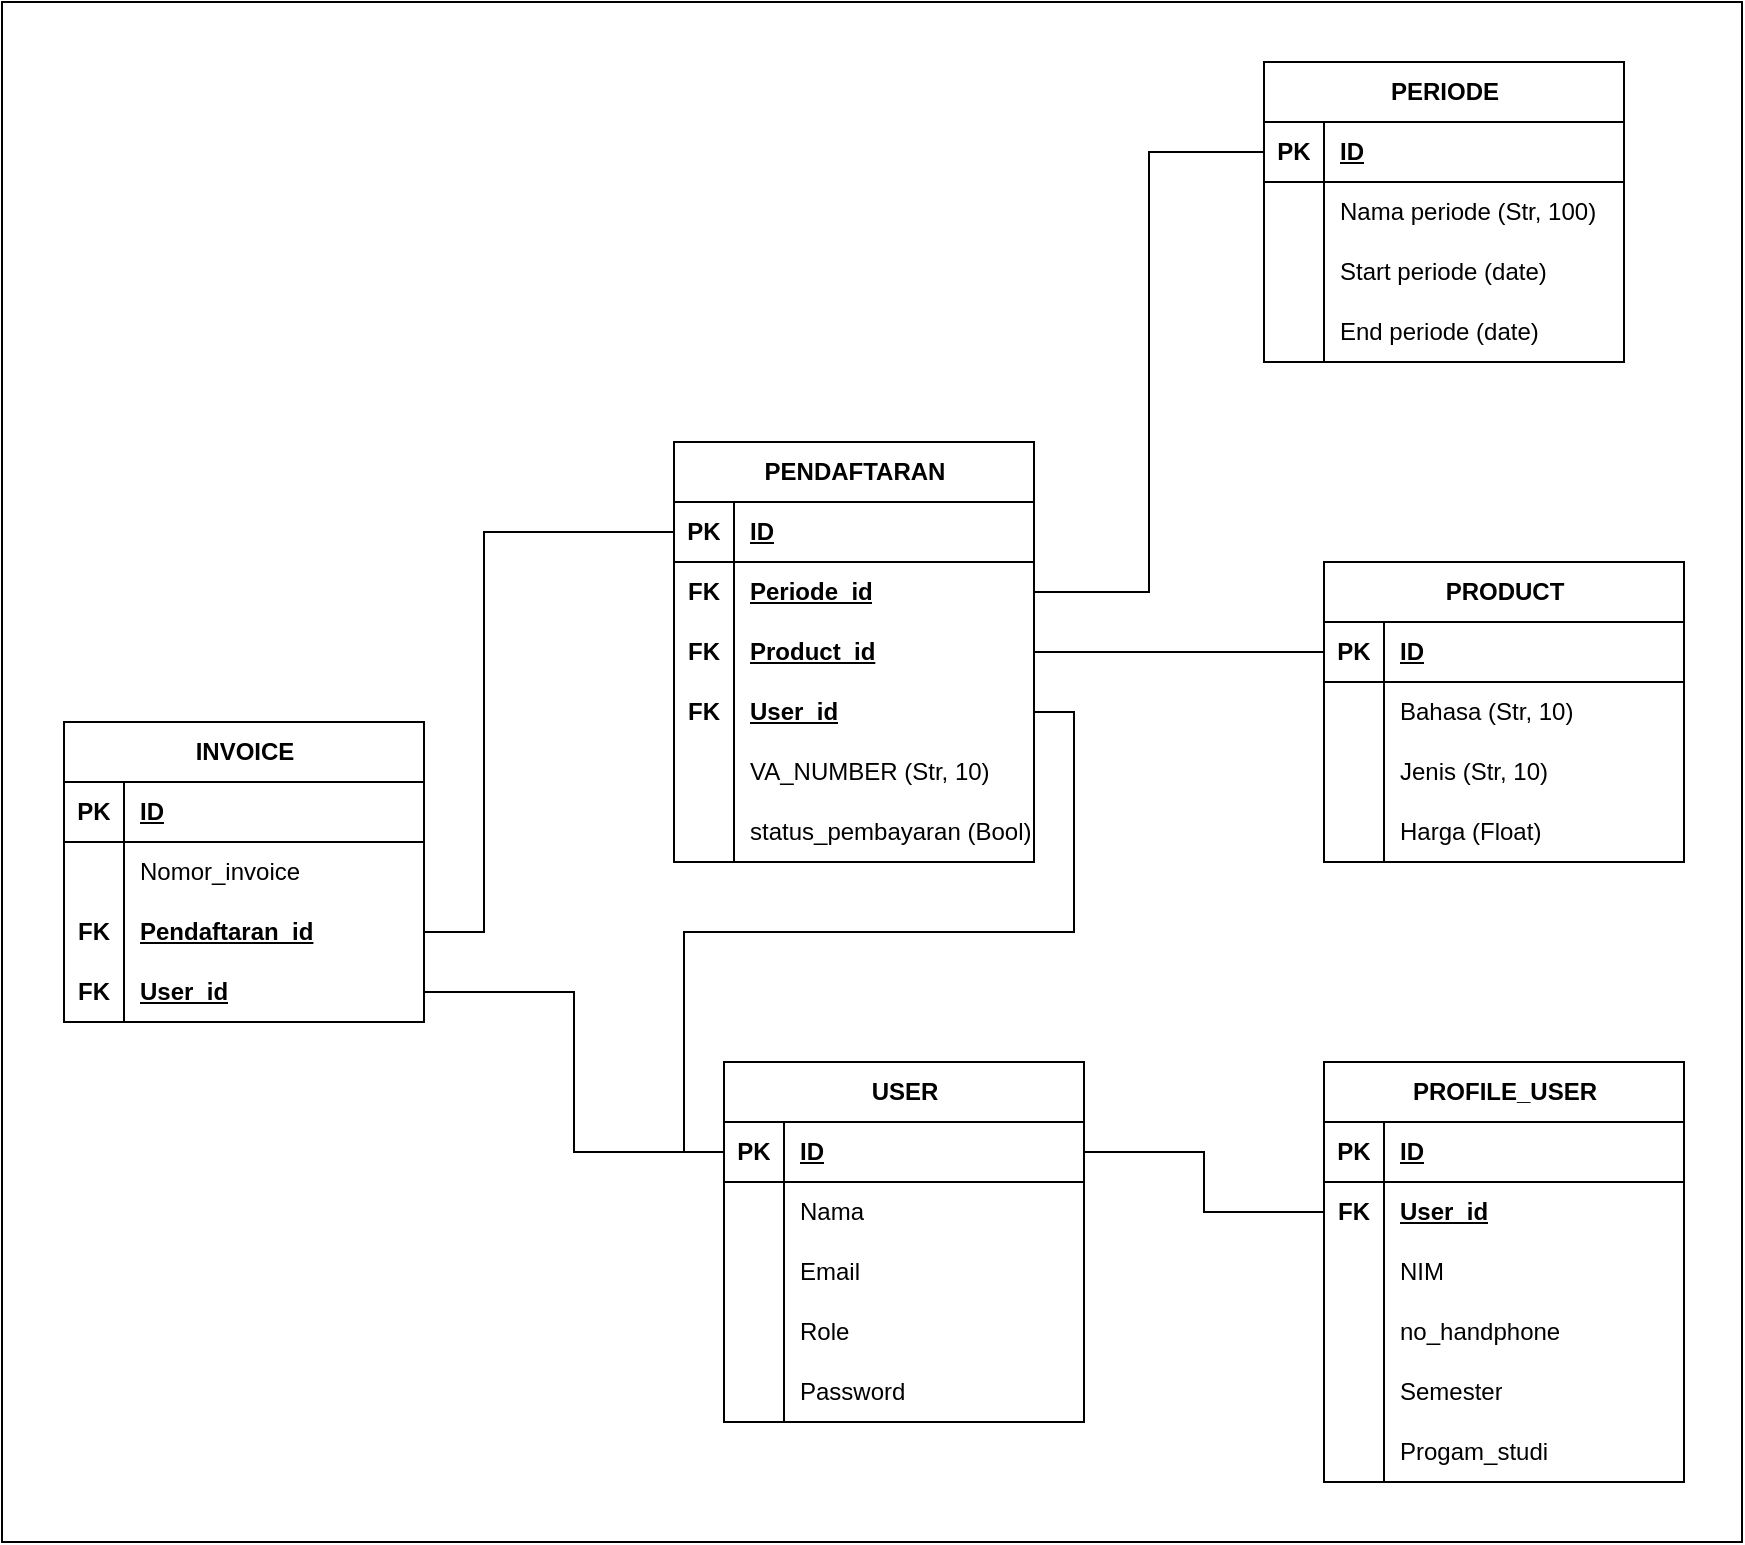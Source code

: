 <mxfile version="21.1.5" type="device">
  <diagram name="Page-1" id="rP-vtgMovhmSjXOKPo4H">
    <mxGraphModel dx="2107" dy="1760" grid="1" gridSize="10" guides="1" tooltips="1" connect="1" arrows="1" fold="1" page="1" pageScale="1" pageWidth="850" pageHeight="1100" math="0" shadow="0">
      <root>
        <mxCell id="0" />
        <mxCell id="1" parent="0" />
        <mxCell id="KjUmgRnLt83pCvjHHSdY-62" value="" style="rounded=0;whiteSpace=wrap;html=1;" vertex="1" parent="1">
          <mxGeometry x="-10" y="-10" width="870" height="770" as="geometry" />
        </mxCell>
        <mxCell id="bn5jRFNc3sSzFKXZeGzB-5" value="PENDAFTARAN" style="shape=table;startSize=30;container=1;collapsible=1;childLayout=tableLayout;fixedRows=1;rowLines=0;fontStyle=1;align=center;resizeLast=1;html=1;" parent="1" vertex="1">
          <mxGeometry x="326" y="210" width="180" height="210" as="geometry" />
        </mxCell>
        <mxCell id="bn5jRFNc3sSzFKXZeGzB-6" value="" style="shape=tableRow;horizontal=0;startSize=0;swimlaneHead=0;swimlaneBody=0;fillColor=none;collapsible=0;dropTarget=0;points=[[0,0.5],[1,0.5]];portConstraint=eastwest;top=0;left=0;right=0;bottom=1;" parent="bn5jRFNc3sSzFKXZeGzB-5" vertex="1">
          <mxGeometry y="30" width="180" height="30" as="geometry" />
        </mxCell>
        <mxCell id="bn5jRFNc3sSzFKXZeGzB-7" value="PK" style="shape=partialRectangle;connectable=0;fillColor=none;top=0;left=0;bottom=0;right=0;fontStyle=1;overflow=hidden;whiteSpace=wrap;html=1;" parent="bn5jRFNc3sSzFKXZeGzB-6" vertex="1">
          <mxGeometry width="30" height="30" as="geometry">
            <mxRectangle width="30" height="30" as="alternateBounds" />
          </mxGeometry>
        </mxCell>
        <mxCell id="bn5jRFNc3sSzFKXZeGzB-8" value="ID" style="shape=partialRectangle;connectable=0;fillColor=none;top=0;left=0;bottom=0;right=0;align=left;spacingLeft=6;fontStyle=5;overflow=hidden;whiteSpace=wrap;html=1;" parent="bn5jRFNc3sSzFKXZeGzB-6" vertex="1">
          <mxGeometry x="30" width="150" height="30" as="geometry">
            <mxRectangle width="150" height="30" as="alternateBounds" />
          </mxGeometry>
        </mxCell>
        <mxCell id="bn5jRFNc3sSzFKXZeGzB-18" value="" style="shape=tableRow;horizontal=0;startSize=0;swimlaneHead=0;swimlaneBody=0;fillColor=none;collapsible=0;dropTarget=0;points=[[0,0.5],[1,0.5]];portConstraint=eastwest;top=0;left=0;right=0;bottom=0;" parent="bn5jRFNc3sSzFKXZeGzB-5" vertex="1">
          <mxGeometry y="60" width="180" height="30" as="geometry" />
        </mxCell>
        <mxCell id="bn5jRFNc3sSzFKXZeGzB-19" value="&lt;b&gt;FK&lt;/b&gt;" style="shape=partialRectangle;connectable=0;fillColor=none;top=0;left=0;bottom=0;right=0;editable=1;overflow=hidden;whiteSpace=wrap;html=1;" parent="bn5jRFNc3sSzFKXZeGzB-18" vertex="1">
          <mxGeometry width="30" height="30" as="geometry">
            <mxRectangle width="30" height="30" as="alternateBounds" />
          </mxGeometry>
        </mxCell>
        <mxCell id="bn5jRFNc3sSzFKXZeGzB-20" value="&lt;b&gt;&lt;u&gt;Periode_id&lt;/u&gt;&lt;/b&gt;" style="shape=partialRectangle;connectable=0;fillColor=none;top=0;left=0;bottom=0;right=0;align=left;spacingLeft=6;overflow=hidden;whiteSpace=wrap;html=1;" parent="bn5jRFNc3sSzFKXZeGzB-18" vertex="1">
          <mxGeometry x="30" width="150" height="30" as="geometry">
            <mxRectangle width="150" height="30" as="alternateBounds" />
          </mxGeometry>
        </mxCell>
        <mxCell id="bn5jRFNc3sSzFKXZeGzB-9" value="" style="shape=tableRow;horizontal=0;startSize=0;swimlaneHead=0;swimlaneBody=0;fillColor=none;collapsible=0;dropTarget=0;points=[[0,0.5],[1,0.5]];portConstraint=eastwest;top=0;left=0;right=0;bottom=0;" parent="bn5jRFNc3sSzFKXZeGzB-5" vertex="1">
          <mxGeometry y="90" width="180" height="30" as="geometry" />
        </mxCell>
        <mxCell id="bn5jRFNc3sSzFKXZeGzB-10" value="&lt;b&gt;FK&lt;/b&gt;" style="shape=partialRectangle;connectable=0;fillColor=none;top=0;left=0;bottom=0;right=0;editable=1;overflow=hidden;whiteSpace=wrap;html=1;" parent="bn5jRFNc3sSzFKXZeGzB-9" vertex="1">
          <mxGeometry width="30" height="30" as="geometry">
            <mxRectangle width="30" height="30" as="alternateBounds" />
          </mxGeometry>
        </mxCell>
        <mxCell id="bn5jRFNc3sSzFKXZeGzB-11" value="&lt;b&gt;&lt;u&gt;Product_id&lt;/u&gt;&lt;/b&gt;" style="shape=partialRectangle;connectable=0;fillColor=none;top=0;left=0;bottom=0;right=0;align=left;spacingLeft=6;overflow=hidden;whiteSpace=wrap;html=1;" parent="bn5jRFNc3sSzFKXZeGzB-9" vertex="1">
          <mxGeometry x="30" width="150" height="30" as="geometry">
            <mxRectangle width="150" height="30" as="alternateBounds" />
          </mxGeometry>
        </mxCell>
        <mxCell id="bn5jRFNc3sSzFKXZeGzB-12" value="" style="shape=tableRow;horizontal=0;startSize=0;swimlaneHead=0;swimlaneBody=0;fillColor=none;collapsible=0;dropTarget=0;points=[[0,0.5],[1,0.5]];portConstraint=eastwest;top=0;left=0;right=0;bottom=0;" parent="bn5jRFNc3sSzFKXZeGzB-5" vertex="1">
          <mxGeometry y="120" width="180" height="30" as="geometry" />
        </mxCell>
        <mxCell id="bn5jRFNc3sSzFKXZeGzB-13" value="&lt;b&gt;FK&lt;/b&gt;" style="shape=partialRectangle;connectable=0;fillColor=none;top=0;left=0;bottom=0;right=0;editable=1;overflow=hidden;whiteSpace=wrap;html=1;" parent="bn5jRFNc3sSzFKXZeGzB-12" vertex="1">
          <mxGeometry width="30" height="30" as="geometry">
            <mxRectangle width="30" height="30" as="alternateBounds" />
          </mxGeometry>
        </mxCell>
        <mxCell id="bn5jRFNc3sSzFKXZeGzB-14" value="&lt;u&gt;&lt;b&gt;User_id&lt;/b&gt;&lt;/u&gt;" style="shape=partialRectangle;connectable=0;fillColor=none;top=0;left=0;bottom=0;right=0;align=left;spacingLeft=6;overflow=hidden;whiteSpace=wrap;html=1;" parent="bn5jRFNc3sSzFKXZeGzB-12" vertex="1">
          <mxGeometry x="30" width="150" height="30" as="geometry">
            <mxRectangle width="150" height="30" as="alternateBounds" />
          </mxGeometry>
        </mxCell>
        <mxCell id="bn5jRFNc3sSzFKXZeGzB-15" value="" style="shape=tableRow;horizontal=0;startSize=0;swimlaneHead=0;swimlaneBody=0;fillColor=none;collapsible=0;dropTarget=0;points=[[0,0.5],[1,0.5]];portConstraint=eastwest;top=0;left=0;right=0;bottom=0;" parent="bn5jRFNc3sSzFKXZeGzB-5" vertex="1">
          <mxGeometry y="150" width="180" height="30" as="geometry" />
        </mxCell>
        <mxCell id="bn5jRFNc3sSzFKXZeGzB-16" value="" style="shape=partialRectangle;connectable=0;fillColor=none;top=0;left=0;bottom=0;right=0;editable=1;overflow=hidden;whiteSpace=wrap;html=1;" parent="bn5jRFNc3sSzFKXZeGzB-15" vertex="1">
          <mxGeometry width="30" height="30" as="geometry">
            <mxRectangle width="30" height="30" as="alternateBounds" />
          </mxGeometry>
        </mxCell>
        <mxCell id="bn5jRFNc3sSzFKXZeGzB-17" value="VA_NUMBER (Str, 10)" style="shape=partialRectangle;connectable=0;fillColor=none;top=0;left=0;bottom=0;right=0;align=left;spacingLeft=6;overflow=hidden;whiteSpace=wrap;html=1;" parent="bn5jRFNc3sSzFKXZeGzB-15" vertex="1">
          <mxGeometry x="30" width="150" height="30" as="geometry">
            <mxRectangle width="150" height="30" as="alternateBounds" />
          </mxGeometry>
        </mxCell>
        <mxCell id="bn5jRFNc3sSzFKXZeGzB-21" value="" style="shape=tableRow;horizontal=0;startSize=0;swimlaneHead=0;swimlaneBody=0;fillColor=none;collapsible=0;dropTarget=0;points=[[0,0.5],[1,0.5]];portConstraint=eastwest;top=0;left=0;right=0;bottom=0;" parent="bn5jRFNc3sSzFKXZeGzB-5" vertex="1">
          <mxGeometry y="180" width="180" height="30" as="geometry" />
        </mxCell>
        <mxCell id="bn5jRFNc3sSzFKXZeGzB-22" value="" style="shape=partialRectangle;connectable=0;fillColor=none;top=0;left=0;bottom=0;right=0;editable=1;overflow=hidden;whiteSpace=wrap;html=1;" parent="bn5jRFNc3sSzFKXZeGzB-21" vertex="1">
          <mxGeometry width="30" height="30" as="geometry">
            <mxRectangle width="30" height="30" as="alternateBounds" />
          </mxGeometry>
        </mxCell>
        <mxCell id="bn5jRFNc3sSzFKXZeGzB-23" value="status_pembayaran (Bool)" style="shape=partialRectangle;connectable=0;fillColor=none;top=0;left=0;bottom=0;right=0;align=left;spacingLeft=6;overflow=hidden;whiteSpace=wrap;html=1;" parent="bn5jRFNc3sSzFKXZeGzB-21" vertex="1">
          <mxGeometry x="30" width="150" height="30" as="geometry">
            <mxRectangle width="150" height="30" as="alternateBounds" />
          </mxGeometry>
        </mxCell>
        <mxCell id="bn5jRFNc3sSzFKXZeGzB-24" value="PRODUCT" style="shape=table;startSize=30;container=1;collapsible=1;childLayout=tableLayout;fixedRows=1;rowLines=0;fontStyle=1;align=center;resizeLast=1;html=1;" parent="1" vertex="1">
          <mxGeometry x="651" y="270" width="180" height="150" as="geometry" />
        </mxCell>
        <mxCell id="bn5jRFNc3sSzFKXZeGzB-25" value="" style="shape=tableRow;horizontal=0;startSize=0;swimlaneHead=0;swimlaneBody=0;fillColor=none;collapsible=0;dropTarget=0;points=[[0,0.5],[1,0.5]];portConstraint=eastwest;top=0;left=0;right=0;bottom=1;" parent="bn5jRFNc3sSzFKXZeGzB-24" vertex="1">
          <mxGeometry y="30" width="180" height="30" as="geometry" />
        </mxCell>
        <mxCell id="bn5jRFNc3sSzFKXZeGzB-26" value="PK" style="shape=partialRectangle;connectable=0;fillColor=none;top=0;left=0;bottom=0;right=0;fontStyle=1;overflow=hidden;whiteSpace=wrap;html=1;" parent="bn5jRFNc3sSzFKXZeGzB-25" vertex="1">
          <mxGeometry width="30" height="30" as="geometry">
            <mxRectangle width="30" height="30" as="alternateBounds" />
          </mxGeometry>
        </mxCell>
        <mxCell id="bn5jRFNc3sSzFKXZeGzB-27" value="ID" style="shape=partialRectangle;connectable=0;fillColor=none;top=0;left=0;bottom=0;right=0;align=left;spacingLeft=6;fontStyle=5;overflow=hidden;whiteSpace=wrap;html=1;" parent="bn5jRFNc3sSzFKXZeGzB-25" vertex="1">
          <mxGeometry x="30" width="150" height="30" as="geometry">
            <mxRectangle width="150" height="30" as="alternateBounds" />
          </mxGeometry>
        </mxCell>
        <mxCell id="bn5jRFNc3sSzFKXZeGzB-28" value="" style="shape=tableRow;horizontal=0;startSize=0;swimlaneHead=0;swimlaneBody=0;fillColor=none;collapsible=0;dropTarget=0;points=[[0,0.5],[1,0.5]];portConstraint=eastwest;top=0;left=0;right=0;bottom=0;" parent="bn5jRFNc3sSzFKXZeGzB-24" vertex="1">
          <mxGeometry y="60" width="180" height="30" as="geometry" />
        </mxCell>
        <mxCell id="bn5jRFNc3sSzFKXZeGzB-29" value="" style="shape=partialRectangle;connectable=0;fillColor=none;top=0;left=0;bottom=0;right=0;editable=1;overflow=hidden;whiteSpace=wrap;html=1;" parent="bn5jRFNc3sSzFKXZeGzB-28" vertex="1">
          <mxGeometry width="30" height="30" as="geometry">
            <mxRectangle width="30" height="30" as="alternateBounds" />
          </mxGeometry>
        </mxCell>
        <mxCell id="bn5jRFNc3sSzFKXZeGzB-30" value="Bahasa (Str, 10)" style="shape=partialRectangle;connectable=0;fillColor=none;top=0;left=0;bottom=0;right=0;align=left;spacingLeft=6;overflow=hidden;whiteSpace=wrap;html=1;" parent="bn5jRFNc3sSzFKXZeGzB-28" vertex="1">
          <mxGeometry x="30" width="150" height="30" as="geometry">
            <mxRectangle width="150" height="30" as="alternateBounds" />
          </mxGeometry>
        </mxCell>
        <mxCell id="bn5jRFNc3sSzFKXZeGzB-31" value="" style="shape=tableRow;horizontal=0;startSize=0;swimlaneHead=0;swimlaneBody=0;fillColor=none;collapsible=0;dropTarget=0;points=[[0,0.5],[1,0.5]];portConstraint=eastwest;top=0;left=0;right=0;bottom=0;" parent="bn5jRFNc3sSzFKXZeGzB-24" vertex="1">
          <mxGeometry y="90" width="180" height="30" as="geometry" />
        </mxCell>
        <mxCell id="bn5jRFNc3sSzFKXZeGzB-32" value="" style="shape=partialRectangle;connectable=0;fillColor=none;top=0;left=0;bottom=0;right=0;editable=1;overflow=hidden;whiteSpace=wrap;html=1;" parent="bn5jRFNc3sSzFKXZeGzB-31" vertex="1">
          <mxGeometry width="30" height="30" as="geometry">
            <mxRectangle width="30" height="30" as="alternateBounds" />
          </mxGeometry>
        </mxCell>
        <mxCell id="bn5jRFNc3sSzFKXZeGzB-33" value="Jenis (Str, 10)" style="shape=partialRectangle;connectable=0;fillColor=none;top=0;left=0;bottom=0;right=0;align=left;spacingLeft=6;overflow=hidden;whiteSpace=wrap;html=1;" parent="bn5jRFNc3sSzFKXZeGzB-31" vertex="1">
          <mxGeometry x="30" width="150" height="30" as="geometry">
            <mxRectangle width="150" height="30" as="alternateBounds" />
          </mxGeometry>
        </mxCell>
        <mxCell id="bn5jRFNc3sSzFKXZeGzB-34" value="" style="shape=tableRow;horizontal=0;startSize=0;swimlaneHead=0;swimlaneBody=0;fillColor=none;collapsible=0;dropTarget=0;points=[[0,0.5],[1,0.5]];portConstraint=eastwest;top=0;left=0;right=0;bottom=0;" parent="bn5jRFNc3sSzFKXZeGzB-24" vertex="1">
          <mxGeometry y="120" width="180" height="30" as="geometry" />
        </mxCell>
        <mxCell id="bn5jRFNc3sSzFKXZeGzB-35" value="" style="shape=partialRectangle;connectable=0;fillColor=none;top=0;left=0;bottom=0;right=0;editable=1;overflow=hidden;whiteSpace=wrap;html=1;" parent="bn5jRFNc3sSzFKXZeGzB-34" vertex="1">
          <mxGeometry width="30" height="30" as="geometry">
            <mxRectangle width="30" height="30" as="alternateBounds" />
          </mxGeometry>
        </mxCell>
        <mxCell id="bn5jRFNc3sSzFKXZeGzB-36" value="Harga (Float)" style="shape=partialRectangle;connectable=0;fillColor=none;top=0;left=0;bottom=0;right=0;align=left;spacingLeft=6;overflow=hidden;whiteSpace=wrap;html=1;" parent="bn5jRFNc3sSzFKXZeGzB-34" vertex="1">
          <mxGeometry x="30" width="150" height="30" as="geometry">
            <mxRectangle width="150" height="30" as="alternateBounds" />
          </mxGeometry>
        </mxCell>
        <mxCell id="bn5jRFNc3sSzFKXZeGzB-43" value="PERIODE" style="shape=table;startSize=30;container=1;collapsible=1;childLayout=tableLayout;fixedRows=1;rowLines=0;fontStyle=1;align=center;resizeLast=1;html=1;" parent="1" vertex="1">
          <mxGeometry x="621" y="20" width="180" height="150" as="geometry" />
        </mxCell>
        <mxCell id="bn5jRFNc3sSzFKXZeGzB-44" value="" style="shape=tableRow;horizontal=0;startSize=0;swimlaneHead=0;swimlaneBody=0;fillColor=none;collapsible=0;dropTarget=0;points=[[0,0.5],[1,0.5]];portConstraint=eastwest;top=0;left=0;right=0;bottom=1;" parent="bn5jRFNc3sSzFKXZeGzB-43" vertex="1">
          <mxGeometry y="30" width="180" height="30" as="geometry" />
        </mxCell>
        <mxCell id="bn5jRFNc3sSzFKXZeGzB-45" value="PK" style="shape=partialRectangle;connectable=0;fillColor=none;top=0;left=0;bottom=0;right=0;fontStyle=1;overflow=hidden;whiteSpace=wrap;html=1;" parent="bn5jRFNc3sSzFKXZeGzB-44" vertex="1">
          <mxGeometry width="30" height="30" as="geometry">
            <mxRectangle width="30" height="30" as="alternateBounds" />
          </mxGeometry>
        </mxCell>
        <mxCell id="bn5jRFNc3sSzFKXZeGzB-46" value="ID" style="shape=partialRectangle;connectable=0;fillColor=none;top=0;left=0;bottom=0;right=0;align=left;spacingLeft=6;fontStyle=5;overflow=hidden;whiteSpace=wrap;html=1;" parent="bn5jRFNc3sSzFKXZeGzB-44" vertex="1">
          <mxGeometry x="30" width="150" height="30" as="geometry">
            <mxRectangle width="150" height="30" as="alternateBounds" />
          </mxGeometry>
        </mxCell>
        <mxCell id="bn5jRFNc3sSzFKXZeGzB-47" value="" style="shape=tableRow;horizontal=0;startSize=0;swimlaneHead=0;swimlaneBody=0;fillColor=none;collapsible=0;dropTarget=0;points=[[0,0.5],[1,0.5]];portConstraint=eastwest;top=0;left=0;right=0;bottom=0;" parent="bn5jRFNc3sSzFKXZeGzB-43" vertex="1">
          <mxGeometry y="60" width="180" height="30" as="geometry" />
        </mxCell>
        <mxCell id="bn5jRFNc3sSzFKXZeGzB-48" value="" style="shape=partialRectangle;connectable=0;fillColor=none;top=0;left=0;bottom=0;right=0;editable=1;overflow=hidden;whiteSpace=wrap;html=1;" parent="bn5jRFNc3sSzFKXZeGzB-47" vertex="1">
          <mxGeometry width="30" height="30" as="geometry">
            <mxRectangle width="30" height="30" as="alternateBounds" />
          </mxGeometry>
        </mxCell>
        <mxCell id="bn5jRFNc3sSzFKXZeGzB-49" value="Nama periode (Str, 100)" style="shape=partialRectangle;connectable=0;fillColor=none;top=0;left=0;bottom=0;right=0;align=left;spacingLeft=6;overflow=hidden;whiteSpace=wrap;html=1;" parent="bn5jRFNc3sSzFKXZeGzB-47" vertex="1">
          <mxGeometry x="30" width="150" height="30" as="geometry">
            <mxRectangle width="150" height="30" as="alternateBounds" />
          </mxGeometry>
        </mxCell>
        <mxCell id="bn5jRFNc3sSzFKXZeGzB-50" value="" style="shape=tableRow;horizontal=0;startSize=0;swimlaneHead=0;swimlaneBody=0;fillColor=none;collapsible=0;dropTarget=0;points=[[0,0.5],[1,0.5]];portConstraint=eastwest;top=0;left=0;right=0;bottom=0;" parent="bn5jRFNc3sSzFKXZeGzB-43" vertex="1">
          <mxGeometry y="90" width="180" height="30" as="geometry" />
        </mxCell>
        <mxCell id="bn5jRFNc3sSzFKXZeGzB-51" value="" style="shape=partialRectangle;connectable=0;fillColor=none;top=0;left=0;bottom=0;right=0;editable=1;overflow=hidden;whiteSpace=wrap;html=1;" parent="bn5jRFNc3sSzFKXZeGzB-50" vertex="1">
          <mxGeometry width="30" height="30" as="geometry">
            <mxRectangle width="30" height="30" as="alternateBounds" />
          </mxGeometry>
        </mxCell>
        <mxCell id="bn5jRFNc3sSzFKXZeGzB-52" value="Start periode (date)" style="shape=partialRectangle;connectable=0;fillColor=none;top=0;left=0;bottom=0;right=0;align=left;spacingLeft=6;overflow=hidden;whiteSpace=wrap;html=1;" parent="bn5jRFNc3sSzFKXZeGzB-50" vertex="1">
          <mxGeometry x="30" width="150" height="30" as="geometry">
            <mxRectangle width="150" height="30" as="alternateBounds" />
          </mxGeometry>
        </mxCell>
        <mxCell id="bn5jRFNc3sSzFKXZeGzB-53" value="" style="shape=tableRow;horizontal=0;startSize=0;swimlaneHead=0;swimlaneBody=0;fillColor=none;collapsible=0;dropTarget=0;points=[[0,0.5],[1,0.5]];portConstraint=eastwest;top=0;left=0;right=0;bottom=0;" parent="bn5jRFNc3sSzFKXZeGzB-43" vertex="1">
          <mxGeometry y="120" width="180" height="30" as="geometry" />
        </mxCell>
        <mxCell id="bn5jRFNc3sSzFKXZeGzB-54" value="" style="shape=partialRectangle;connectable=0;fillColor=none;top=0;left=0;bottom=0;right=0;editable=1;overflow=hidden;whiteSpace=wrap;html=1;" parent="bn5jRFNc3sSzFKXZeGzB-53" vertex="1">
          <mxGeometry width="30" height="30" as="geometry">
            <mxRectangle width="30" height="30" as="alternateBounds" />
          </mxGeometry>
        </mxCell>
        <mxCell id="bn5jRFNc3sSzFKXZeGzB-55" value="End periode (date)" style="shape=partialRectangle;connectable=0;fillColor=none;top=0;left=0;bottom=0;right=0;align=left;spacingLeft=6;overflow=hidden;whiteSpace=wrap;html=1;" parent="bn5jRFNc3sSzFKXZeGzB-53" vertex="1">
          <mxGeometry x="30" width="150" height="30" as="geometry">
            <mxRectangle width="150" height="30" as="alternateBounds" />
          </mxGeometry>
        </mxCell>
        <mxCell id="bn5jRFNc3sSzFKXZeGzB-60" value="USER" style="shape=table;startSize=30;container=1;collapsible=1;childLayout=tableLayout;fixedRows=1;rowLines=0;fontStyle=1;align=center;resizeLast=1;html=1;" parent="1" vertex="1">
          <mxGeometry x="351" y="520" width="180" height="180" as="geometry" />
        </mxCell>
        <mxCell id="bn5jRFNc3sSzFKXZeGzB-61" value="" style="shape=tableRow;horizontal=0;startSize=0;swimlaneHead=0;swimlaneBody=0;fillColor=none;collapsible=0;dropTarget=0;points=[[0,0.5],[1,0.5]];portConstraint=eastwest;top=0;left=0;right=0;bottom=1;" parent="bn5jRFNc3sSzFKXZeGzB-60" vertex="1">
          <mxGeometry y="30" width="180" height="30" as="geometry" />
        </mxCell>
        <mxCell id="bn5jRFNc3sSzFKXZeGzB-62" value="PK" style="shape=partialRectangle;connectable=0;fillColor=none;top=0;left=0;bottom=0;right=0;fontStyle=1;overflow=hidden;whiteSpace=wrap;html=1;" parent="bn5jRFNc3sSzFKXZeGzB-61" vertex="1">
          <mxGeometry width="30" height="30" as="geometry">
            <mxRectangle width="30" height="30" as="alternateBounds" />
          </mxGeometry>
        </mxCell>
        <mxCell id="bn5jRFNc3sSzFKXZeGzB-63" value="ID" style="shape=partialRectangle;connectable=0;fillColor=none;top=0;left=0;bottom=0;right=0;align=left;spacingLeft=6;fontStyle=5;overflow=hidden;whiteSpace=wrap;html=1;" parent="bn5jRFNc3sSzFKXZeGzB-61" vertex="1">
          <mxGeometry x="30" width="150" height="30" as="geometry">
            <mxRectangle width="150" height="30" as="alternateBounds" />
          </mxGeometry>
        </mxCell>
        <mxCell id="bn5jRFNc3sSzFKXZeGzB-64" value="" style="shape=tableRow;horizontal=0;startSize=0;swimlaneHead=0;swimlaneBody=0;fillColor=none;collapsible=0;dropTarget=0;points=[[0,0.5],[1,0.5]];portConstraint=eastwest;top=0;left=0;right=0;bottom=0;" parent="bn5jRFNc3sSzFKXZeGzB-60" vertex="1">
          <mxGeometry y="60" width="180" height="30" as="geometry" />
        </mxCell>
        <mxCell id="bn5jRFNc3sSzFKXZeGzB-65" value="" style="shape=partialRectangle;connectable=0;fillColor=none;top=0;left=0;bottom=0;right=0;editable=1;overflow=hidden;whiteSpace=wrap;html=1;" parent="bn5jRFNc3sSzFKXZeGzB-64" vertex="1">
          <mxGeometry width="30" height="30" as="geometry">
            <mxRectangle width="30" height="30" as="alternateBounds" />
          </mxGeometry>
        </mxCell>
        <mxCell id="bn5jRFNc3sSzFKXZeGzB-66" value="Nama" style="shape=partialRectangle;connectable=0;fillColor=none;top=0;left=0;bottom=0;right=0;align=left;spacingLeft=6;overflow=hidden;whiteSpace=wrap;html=1;" parent="bn5jRFNc3sSzFKXZeGzB-64" vertex="1">
          <mxGeometry x="30" width="150" height="30" as="geometry">
            <mxRectangle width="150" height="30" as="alternateBounds" />
          </mxGeometry>
        </mxCell>
        <mxCell id="bn5jRFNc3sSzFKXZeGzB-73" value="" style="shape=tableRow;horizontal=0;startSize=0;swimlaneHead=0;swimlaneBody=0;fillColor=none;collapsible=0;dropTarget=0;points=[[0,0.5],[1,0.5]];portConstraint=eastwest;top=0;left=0;right=0;bottom=0;" parent="bn5jRFNc3sSzFKXZeGzB-60" vertex="1">
          <mxGeometry y="90" width="180" height="30" as="geometry" />
        </mxCell>
        <mxCell id="bn5jRFNc3sSzFKXZeGzB-74" value="" style="shape=partialRectangle;connectable=0;fillColor=none;top=0;left=0;bottom=0;right=0;editable=1;overflow=hidden;whiteSpace=wrap;html=1;" parent="bn5jRFNc3sSzFKXZeGzB-73" vertex="1">
          <mxGeometry width="30" height="30" as="geometry">
            <mxRectangle width="30" height="30" as="alternateBounds" />
          </mxGeometry>
        </mxCell>
        <mxCell id="bn5jRFNc3sSzFKXZeGzB-75" value="Email" style="shape=partialRectangle;connectable=0;fillColor=none;top=0;left=0;bottom=0;right=0;align=left;spacingLeft=6;overflow=hidden;whiteSpace=wrap;html=1;" parent="bn5jRFNc3sSzFKXZeGzB-73" vertex="1">
          <mxGeometry x="30" width="150" height="30" as="geometry">
            <mxRectangle width="150" height="30" as="alternateBounds" />
          </mxGeometry>
        </mxCell>
        <mxCell id="bn5jRFNc3sSzFKXZeGzB-76" value="" style="shape=tableRow;horizontal=0;startSize=0;swimlaneHead=0;swimlaneBody=0;fillColor=none;collapsible=0;dropTarget=0;points=[[0,0.5],[1,0.5]];portConstraint=eastwest;top=0;left=0;right=0;bottom=0;" parent="bn5jRFNc3sSzFKXZeGzB-60" vertex="1">
          <mxGeometry y="120" width="180" height="30" as="geometry" />
        </mxCell>
        <mxCell id="bn5jRFNc3sSzFKXZeGzB-77" value="" style="shape=partialRectangle;connectable=0;fillColor=none;top=0;left=0;bottom=0;right=0;editable=1;overflow=hidden;whiteSpace=wrap;html=1;" parent="bn5jRFNc3sSzFKXZeGzB-76" vertex="1">
          <mxGeometry width="30" height="30" as="geometry">
            <mxRectangle width="30" height="30" as="alternateBounds" />
          </mxGeometry>
        </mxCell>
        <mxCell id="bn5jRFNc3sSzFKXZeGzB-78" value="Role" style="shape=partialRectangle;connectable=0;fillColor=none;top=0;left=0;bottom=0;right=0;align=left;spacingLeft=6;overflow=hidden;whiteSpace=wrap;html=1;" parent="bn5jRFNc3sSzFKXZeGzB-76" vertex="1">
          <mxGeometry x="30" width="150" height="30" as="geometry">
            <mxRectangle width="150" height="30" as="alternateBounds" />
          </mxGeometry>
        </mxCell>
        <mxCell id="bn5jRFNc3sSzFKXZeGzB-79" value="" style="shape=tableRow;horizontal=0;startSize=0;swimlaneHead=0;swimlaneBody=0;fillColor=none;collapsible=0;dropTarget=0;points=[[0,0.5],[1,0.5]];portConstraint=eastwest;top=0;left=0;right=0;bottom=0;" parent="bn5jRFNc3sSzFKXZeGzB-60" vertex="1">
          <mxGeometry y="150" width="180" height="30" as="geometry" />
        </mxCell>
        <mxCell id="bn5jRFNc3sSzFKXZeGzB-80" value="" style="shape=partialRectangle;connectable=0;fillColor=none;top=0;left=0;bottom=0;right=0;editable=1;overflow=hidden;whiteSpace=wrap;html=1;" parent="bn5jRFNc3sSzFKXZeGzB-79" vertex="1">
          <mxGeometry width="30" height="30" as="geometry">
            <mxRectangle width="30" height="30" as="alternateBounds" />
          </mxGeometry>
        </mxCell>
        <mxCell id="bn5jRFNc3sSzFKXZeGzB-81" value="Password" style="shape=partialRectangle;connectable=0;fillColor=none;top=0;left=0;bottom=0;right=0;align=left;spacingLeft=6;overflow=hidden;whiteSpace=wrap;html=1;" parent="bn5jRFNc3sSzFKXZeGzB-79" vertex="1">
          <mxGeometry x="30" width="150" height="30" as="geometry">
            <mxRectangle width="150" height="30" as="alternateBounds" />
          </mxGeometry>
        </mxCell>
        <mxCell id="KjUmgRnLt83pCvjHHSdY-17" value="PROFILE_USER" style="shape=table;startSize=30;container=1;collapsible=1;childLayout=tableLayout;fixedRows=1;rowLines=0;fontStyle=1;align=center;resizeLast=1;html=1;" vertex="1" parent="1">
          <mxGeometry x="651" y="520" width="180" height="210" as="geometry" />
        </mxCell>
        <mxCell id="KjUmgRnLt83pCvjHHSdY-18" value="" style="shape=tableRow;horizontal=0;startSize=0;swimlaneHead=0;swimlaneBody=0;fillColor=none;collapsible=0;dropTarget=0;points=[[0,0.5],[1,0.5]];portConstraint=eastwest;top=0;left=0;right=0;bottom=1;" vertex="1" parent="KjUmgRnLt83pCvjHHSdY-17">
          <mxGeometry y="30" width="180" height="30" as="geometry" />
        </mxCell>
        <mxCell id="KjUmgRnLt83pCvjHHSdY-19" value="PK" style="shape=partialRectangle;connectable=0;fillColor=none;top=0;left=0;bottom=0;right=0;fontStyle=1;overflow=hidden;whiteSpace=wrap;html=1;" vertex="1" parent="KjUmgRnLt83pCvjHHSdY-18">
          <mxGeometry width="30" height="30" as="geometry">
            <mxRectangle width="30" height="30" as="alternateBounds" />
          </mxGeometry>
        </mxCell>
        <mxCell id="KjUmgRnLt83pCvjHHSdY-20" value="ID" style="shape=partialRectangle;connectable=0;fillColor=none;top=0;left=0;bottom=0;right=0;align=left;spacingLeft=6;fontStyle=5;overflow=hidden;whiteSpace=wrap;html=1;" vertex="1" parent="KjUmgRnLt83pCvjHHSdY-18">
          <mxGeometry x="30" width="150" height="30" as="geometry">
            <mxRectangle width="150" height="30" as="alternateBounds" />
          </mxGeometry>
        </mxCell>
        <mxCell id="KjUmgRnLt83pCvjHHSdY-21" value="" style="shape=tableRow;horizontal=0;startSize=0;swimlaneHead=0;swimlaneBody=0;fillColor=none;collapsible=0;dropTarget=0;points=[[0,0.5],[1,0.5]];portConstraint=eastwest;top=0;left=0;right=0;bottom=0;" vertex="1" parent="KjUmgRnLt83pCvjHHSdY-17">
          <mxGeometry y="60" width="180" height="30" as="geometry" />
        </mxCell>
        <mxCell id="KjUmgRnLt83pCvjHHSdY-22" value="&lt;b&gt;FK&lt;/b&gt;" style="shape=partialRectangle;connectable=0;fillColor=none;top=0;left=0;bottom=0;right=0;editable=1;overflow=hidden;whiteSpace=wrap;html=1;" vertex="1" parent="KjUmgRnLt83pCvjHHSdY-21">
          <mxGeometry width="30" height="30" as="geometry">
            <mxRectangle width="30" height="30" as="alternateBounds" />
          </mxGeometry>
        </mxCell>
        <mxCell id="KjUmgRnLt83pCvjHHSdY-23" value="&lt;b&gt;&lt;u&gt;User_id&lt;/u&gt;&lt;/b&gt;" style="shape=partialRectangle;connectable=0;fillColor=none;top=0;left=0;bottom=0;right=0;align=left;spacingLeft=6;overflow=hidden;whiteSpace=wrap;html=1;" vertex="1" parent="KjUmgRnLt83pCvjHHSdY-21">
          <mxGeometry x="30" width="150" height="30" as="geometry">
            <mxRectangle width="150" height="30" as="alternateBounds" />
          </mxGeometry>
        </mxCell>
        <mxCell id="KjUmgRnLt83pCvjHHSdY-24" value="" style="shape=tableRow;horizontal=0;startSize=0;swimlaneHead=0;swimlaneBody=0;fillColor=none;collapsible=0;dropTarget=0;points=[[0,0.5],[1,0.5]];portConstraint=eastwest;top=0;left=0;right=0;bottom=0;" vertex="1" parent="KjUmgRnLt83pCvjHHSdY-17">
          <mxGeometry y="90" width="180" height="30" as="geometry" />
        </mxCell>
        <mxCell id="KjUmgRnLt83pCvjHHSdY-25" value="" style="shape=partialRectangle;connectable=0;fillColor=none;top=0;left=0;bottom=0;right=0;editable=1;overflow=hidden;whiteSpace=wrap;html=1;" vertex="1" parent="KjUmgRnLt83pCvjHHSdY-24">
          <mxGeometry width="30" height="30" as="geometry">
            <mxRectangle width="30" height="30" as="alternateBounds" />
          </mxGeometry>
        </mxCell>
        <mxCell id="KjUmgRnLt83pCvjHHSdY-26" value="NIM" style="shape=partialRectangle;connectable=0;fillColor=none;top=0;left=0;bottom=0;right=0;align=left;spacingLeft=6;overflow=hidden;whiteSpace=wrap;html=1;" vertex="1" parent="KjUmgRnLt83pCvjHHSdY-24">
          <mxGeometry x="30" width="150" height="30" as="geometry">
            <mxRectangle width="150" height="30" as="alternateBounds" />
          </mxGeometry>
        </mxCell>
        <mxCell id="KjUmgRnLt83pCvjHHSdY-27" value="" style="shape=tableRow;horizontal=0;startSize=0;swimlaneHead=0;swimlaneBody=0;fillColor=none;collapsible=0;dropTarget=0;points=[[0,0.5],[1,0.5]];portConstraint=eastwest;top=0;left=0;right=0;bottom=0;" vertex="1" parent="KjUmgRnLt83pCvjHHSdY-17">
          <mxGeometry y="120" width="180" height="30" as="geometry" />
        </mxCell>
        <mxCell id="KjUmgRnLt83pCvjHHSdY-28" value="" style="shape=partialRectangle;connectable=0;fillColor=none;top=0;left=0;bottom=0;right=0;editable=1;overflow=hidden;whiteSpace=wrap;html=1;" vertex="1" parent="KjUmgRnLt83pCvjHHSdY-27">
          <mxGeometry width="30" height="30" as="geometry">
            <mxRectangle width="30" height="30" as="alternateBounds" />
          </mxGeometry>
        </mxCell>
        <mxCell id="KjUmgRnLt83pCvjHHSdY-29" value="no_handphone" style="shape=partialRectangle;connectable=0;fillColor=none;top=0;left=0;bottom=0;right=0;align=left;spacingLeft=6;overflow=hidden;whiteSpace=wrap;html=1;" vertex="1" parent="KjUmgRnLt83pCvjHHSdY-27">
          <mxGeometry x="30" width="150" height="30" as="geometry">
            <mxRectangle width="150" height="30" as="alternateBounds" />
          </mxGeometry>
        </mxCell>
        <mxCell id="KjUmgRnLt83pCvjHHSdY-30" value="" style="shape=tableRow;horizontal=0;startSize=0;swimlaneHead=0;swimlaneBody=0;fillColor=none;collapsible=0;dropTarget=0;points=[[0,0.5],[1,0.5]];portConstraint=eastwest;top=0;left=0;right=0;bottom=0;" vertex="1" parent="KjUmgRnLt83pCvjHHSdY-17">
          <mxGeometry y="150" width="180" height="30" as="geometry" />
        </mxCell>
        <mxCell id="KjUmgRnLt83pCvjHHSdY-31" value="" style="shape=partialRectangle;connectable=0;fillColor=none;top=0;left=0;bottom=0;right=0;editable=1;overflow=hidden;whiteSpace=wrap;html=1;" vertex="1" parent="KjUmgRnLt83pCvjHHSdY-30">
          <mxGeometry width="30" height="30" as="geometry">
            <mxRectangle width="30" height="30" as="alternateBounds" />
          </mxGeometry>
        </mxCell>
        <mxCell id="KjUmgRnLt83pCvjHHSdY-32" value="Semester" style="shape=partialRectangle;connectable=0;fillColor=none;top=0;left=0;bottom=0;right=0;align=left;spacingLeft=6;overflow=hidden;whiteSpace=wrap;html=1;" vertex="1" parent="KjUmgRnLt83pCvjHHSdY-30">
          <mxGeometry x="30" width="150" height="30" as="geometry">
            <mxRectangle width="150" height="30" as="alternateBounds" />
          </mxGeometry>
        </mxCell>
        <mxCell id="KjUmgRnLt83pCvjHHSdY-33" value="" style="shape=tableRow;horizontal=0;startSize=0;swimlaneHead=0;swimlaneBody=0;fillColor=none;collapsible=0;dropTarget=0;points=[[0,0.5],[1,0.5]];portConstraint=eastwest;top=0;left=0;right=0;bottom=0;" vertex="1" parent="KjUmgRnLt83pCvjHHSdY-17">
          <mxGeometry y="180" width="180" height="30" as="geometry" />
        </mxCell>
        <mxCell id="KjUmgRnLt83pCvjHHSdY-34" value="" style="shape=partialRectangle;connectable=0;fillColor=none;top=0;left=0;bottom=0;right=0;editable=1;overflow=hidden;whiteSpace=wrap;html=1;" vertex="1" parent="KjUmgRnLt83pCvjHHSdY-33">
          <mxGeometry width="30" height="30" as="geometry">
            <mxRectangle width="30" height="30" as="alternateBounds" />
          </mxGeometry>
        </mxCell>
        <mxCell id="KjUmgRnLt83pCvjHHSdY-35" value="Progam_studi" style="shape=partialRectangle;connectable=0;fillColor=none;top=0;left=0;bottom=0;right=0;align=left;spacingLeft=6;overflow=hidden;whiteSpace=wrap;html=1;" vertex="1" parent="KjUmgRnLt83pCvjHHSdY-33">
          <mxGeometry x="30" width="150" height="30" as="geometry">
            <mxRectangle width="150" height="30" as="alternateBounds" />
          </mxGeometry>
        </mxCell>
        <mxCell id="KjUmgRnLt83pCvjHHSdY-36" style="edgeStyle=orthogonalEdgeStyle;rounded=0;orthogonalLoop=1;jettySize=auto;html=1;exitX=0;exitY=0.5;exitDx=0;exitDy=0;entryX=1;entryY=0.5;entryDx=0;entryDy=0;endArrow=none;endFill=0;" edge="1" parent="1" source="bn5jRFNc3sSzFKXZeGzB-25" target="bn5jRFNc3sSzFKXZeGzB-9">
          <mxGeometry relative="1" as="geometry" />
        </mxCell>
        <mxCell id="KjUmgRnLt83pCvjHHSdY-41" style="edgeStyle=orthogonalEdgeStyle;rounded=0;orthogonalLoop=1;jettySize=auto;html=1;exitX=1;exitY=0.5;exitDx=0;exitDy=0;entryX=0;entryY=0.5;entryDx=0;entryDy=0;endArrow=none;endFill=0;" edge="1" parent="1" source="bn5jRFNc3sSzFKXZeGzB-12" target="bn5jRFNc3sSzFKXZeGzB-61">
          <mxGeometry relative="1" as="geometry" />
        </mxCell>
        <mxCell id="KjUmgRnLt83pCvjHHSdY-42" style="edgeStyle=orthogonalEdgeStyle;rounded=0;orthogonalLoop=1;jettySize=auto;html=1;exitX=0;exitY=0.5;exitDx=0;exitDy=0;entryX=1;entryY=0.5;entryDx=0;entryDy=0;endArrow=none;endFill=0;" edge="1" parent="1" source="KjUmgRnLt83pCvjHHSdY-21" target="bn5jRFNc3sSzFKXZeGzB-61">
          <mxGeometry relative="1" as="geometry" />
        </mxCell>
        <mxCell id="KjUmgRnLt83pCvjHHSdY-46" value="INVOICE" style="shape=table;startSize=30;container=1;collapsible=1;childLayout=tableLayout;fixedRows=1;rowLines=0;fontStyle=1;align=center;resizeLast=1;html=1;" vertex="1" parent="1">
          <mxGeometry x="21" y="350" width="180" height="150" as="geometry" />
        </mxCell>
        <mxCell id="KjUmgRnLt83pCvjHHSdY-47" value="" style="shape=tableRow;horizontal=0;startSize=0;swimlaneHead=0;swimlaneBody=0;fillColor=none;collapsible=0;dropTarget=0;points=[[0,0.5],[1,0.5]];portConstraint=eastwest;top=0;left=0;right=0;bottom=1;" vertex="1" parent="KjUmgRnLt83pCvjHHSdY-46">
          <mxGeometry y="30" width="180" height="30" as="geometry" />
        </mxCell>
        <mxCell id="KjUmgRnLt83pCvjHHSdY-48" value="PK" style="shape=partialRectangle;connectable=0;fillColor=none;top=0;left=0;bottom=0;right=0;fontStyle=1;overflow=hidden;whiteSpace=wrap;html=1;" vertex="1" parent="KjUmgRnLt83pCvjHHSdY-47">
          <mxGeometry width="30" height="30" as="geometry">
            <mxRectangle width="30" height="30" as="alternateBounds" />
          </mxGeometry>
        </mxCell>
        <mxCell id="KjUmgRnLt83pCvjHHSdY-49" value="ID" style="shape=partialRectangle;connectable=0;fillColor=none;top=0;left=0;bottom=0;right=0;align=left;spacingLeft=6;fontStyle=5;overflow=hidden;whiteSpace=wrap;html=1;" vertex="1" parent="KjUmgRnLt83pCvjHHSdY-47">
          <mxGeometry x="30" width="150" height="30" as="geometry">
            <mxRectangle width="150" height="30" as="alternateBounds" />
          </mxGeometry>
        </mxCell>
        <mxCell id="KjUmgRnLt83pCvjHHSdY-50" value="" style="shape=tableRow;horizontal=0;startSize=0;swimlaneHead=0;swimlaneBody=0;fillColor=none;collapsible=0;dropTarget=0;points=[[0,0.5],[1,0.5]];portConstraint=eastwest;top=0;left=0;right=0;bottom=0;" vertex="1" parent="KjUmgRnLt83pCvjHHSdY-46">
          <mxGeometry y="60" width="180" height="30" as="geometry" />
        </mxCell>
        <mxCell id="KjUmgRnLt83pCvjHHSdY-51" value="" style="shape=partialRectangle;connectable=0;fillColor=none;top=0;left=0;bottom=0;right=0;editable=1;overflow=hidden;whiteSpace=wrap;html=1;" vertex="1" parent="KjUmgRnLt83pCvjHHSdY-50">
          <mxGeometry width="30" height="30" as="geometry">
            <mxRectangle width="30" height="30" as="alternateBounds" />
          </mxGeometry>
        </mxCell>
        <mxCell id="KjUmgRnLt83pCvjHHSdY-52" value="Nomor_invoice" style="shape=partialRectangle;connectable=0;fillColor=none;top=0;left=0;bottom=0;right=0;align=left;spacingLeft=6;overflow=hidden;whiteSpace=wrap;html=1;" vertex="1" parent="KjUmgRnLt83pCvjHHSdY-50">
          <mxGeometry x="30" width="150" height="30" as="geometry">
            <mxRectangle width="150" height="30" as="alternateBounds" />
          </mxGeometry>
        </mxCell>
        <mxCell id="KjUmgRnLt83pCvjHHSdY-56" value="" style="shape=tableRow;horizontal=0;startSize=0;swimlaneHead=0;swimlaneBody=0;fillColor=none;collapsible=0;dropTarget=0;points=[[0,0.5],[1,0.5]];portConstraint=eastwest;top=0;left=0;right=0;bottom=0;" vertex="1" parent="KjUmgRnLt83pCvjHHSdY-46">
          <mxGeometry y="90" width="180" height="30" as="geometry" />
        </mxCell>
        <mxCell id="KjUmgRnLt83pCvjHHSdY-57" value="&lt;b&gt;FK&lt;/b&gt;" style="shape=partialRectangle;connectable=0;fillColor=none;top=0;left=0;bottom=0;right=0;editable=1;overflow=hidden;whiteSpace=wrap;html=1;" vertex="1" parent="KjUmgRnLt83pCvjHHSdY-56">
          <mxGeometry width="30" height="30" as="geometry">
            <mxRectangle width="30" height="30" as="alternateBounds" />
          </mxGeometry>
        </mxCell>
        <mxCell id="KjUmgRnLt83pCvjHHSdY-58" value="&lt;u&gt;&lt;b&gt;Pendaftaran_id&lt;/b&gt;&lt;/u&gt;" style="shape=partialRectangle;connectable=0;fillColor=none;top=0;left=0;bottom=0;right=0;align=left;spacingLeft=6;overflow=hidden;whiteSpace=wrap;html=1;" vertex="1" parent="KjUmgRnLt83pCvjHHSdY-56">
          <mxGeometry x="30" width="150" height="30" as="geometry">
            <mxRectangle width="150" height="30" as="alternateBounds" />
          </mxGeometry>
        </mxCell>
        <mxCell id="KjUmgRnLt83pCvjHHSdY-53" value="" style="shape=tableRow;horizontal=0;startSize=0;swimlaneHead=0;swimlaneBody=0;fillColor=none;collapsible=0;dropTarget=0;points=[[0,0.5],[1,0.5]];portConstraint=eastwest;top=0;left=0;right=0;bottom=0;" vertex="1" parent="KjUmgRnLt83pCvjHHSdY-46">
          <mxGeometry y="120" width="180" height="30" as="geometry" />
        </mxCell>
        <mxCell id="KjUmgRnLt83pCvjHHSdY-54" value="&lt;b&gt;FK&lt;/b&gt;" style="shape=partialRectangle;connectable=0;fillColor=none;top=0;left=0;bottom=0;right=0;editable=1;overflow=hidden;whiteSpace=wrap;html=1;" vertex="1" parent="KjUmgRnLt83pCvjHHSdY-53">
          <mxGeometry width="30" height="30" as="geometry">
            <mxRectangle width="30" height="30" as="alternateBounds" />
          </mxGeometry>
        </mxCell>
        <mxCell id="KjUmgRnLt83pCvjHHSdY-55" value="&lt;u&gt;&lt;b&gt;User_id&lt;/b&gt;&lt;/u&gt;" style="shape=partialRectangle;connectable=0;fillColor=none;top=0;left=0;bottom=0;right=0;align=left;spacingLeft=6;overflow=hidden;whiteSpace=wrap;html=1;" vertex="1" parent="KjUmgRnLt83pCvjHHSdY-53">
          <mxGeometry x="30" width="150" height="30" as="geometry">
            <mxRectangle width="150" height="30" as="alternateBounds" />
          </mxGeometry>
        </mxCell>
        <mxCell id="KjUmgRnLt83pCvjHHSdY-59" style="edgeStyle=orthogonalEdgeStyle;rounded=0;orthogonalLoop=1;jettySize=auto;html=1;exitX=1;exitY=0.5;exitDx=0;exitDy=0;entryX=0;entryY=0.5;entryDx=0;entryDy=0;endArrow=none;endFill=0;" edge="1" parent="1" source="KjUmgRnLt83pCvjHHSdY-56" target="bn5jRFNc3sSzFKXZeGzB-6">
          <mxGeometry relative="1" as="geometry">
            <Array as="points">
              <mxPoint x="231" y="455" />
              <mxPoint x="231" y="255" />
            </Array>
          </mxGeometry>
        </mxCell>
        <mxCell id="KjUmgRnLt83pCvjHHSdY-60" style="edgeStyle=orthogonalEdgeStyle;rounded=0;orthogonalLoop=1;jettySize=auto;html=1;exitX=1;exitY=0.5;exitDx=0;exitDy=0;entryX=0;entryY=0.5;entryDx=0;entryDy=0;endArrow=none;endFill=0;" edge="1" parent="1" source="bn5jRFNc3sSzFKXZeGzB-18" target="bn5jRFNc3sSzFKXZeGzB-44">
          <mxGeometry relative="1" as="geometry" />
        </mxCell>
        <mxCell id="KjUmgRnLt83pCvjHHSdY-61" style="edgeStyle=orthogonalEdgeStyle;rounded=0;orthogonalLoop=1;jettySize=auto;html=1;exitX=1;exitY=0.5;exitDx=0;exitDy=0;entryX=0;entryY=0.5;entryDx=0;entryDy=0;endArrow=none;endFill=0;" edge="1" parent="1" source="KjUmgRnLt83pCvjHHSdY-53" target="bn5jRFNc3sSzFKXZeGzB-61">
          <mxGeometry relative="1" as="geometry" />
        </mxCell>
      </root>
    </mxGraphModel>
  </diagram>
</mxfile>
